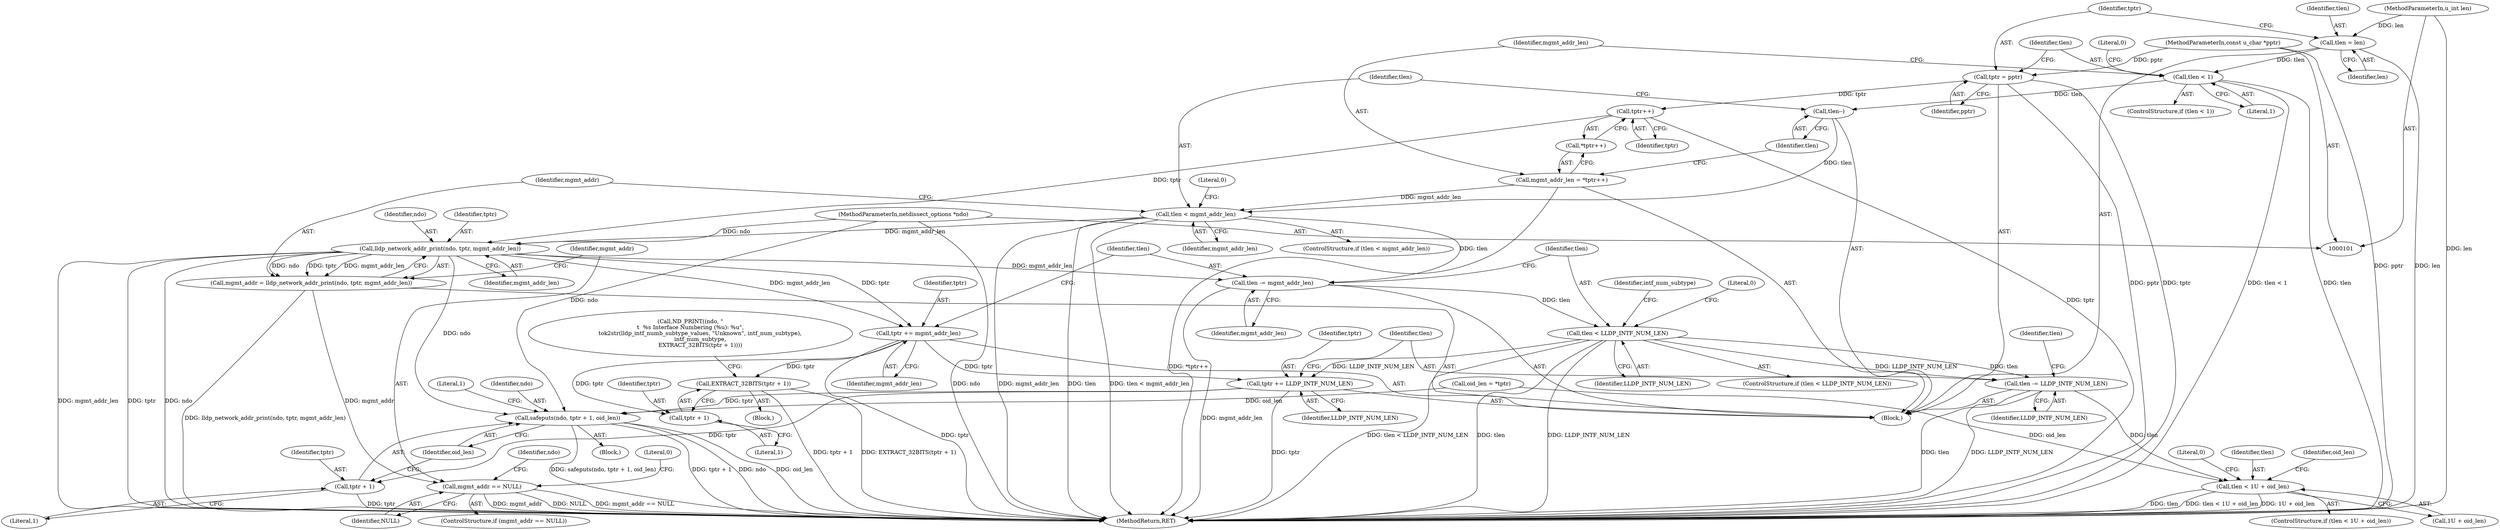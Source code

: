 digraph "0_tcpdump_a77ff09c46560bc895dea11dc9fe643486b056ac@pointer" {
"1000141" [label="(Call,lldp_network_addr_print(ndo, tptr, mgmt_addr_len))"];
"1000102" [label="(MethodParameterIn,netdissect_options *ndo)"];
"1000128" [label="(Call,tptr++)"];
"1000115" [label="(Call,tptr = pptr)"];
"1000103" [label="(MethodParameterIn,const u_char *pptr)"];
"1000133" [label="(Call,tlen < mgmt_addr_len)"];
"1000130" [label="(Call,tlen--)"];
"1000119" [label="(Call,tlen < 1)"];
"1000112" [label="(Call,tlen = len)"];
"1000104" [label="(MethodParameterIn,u_int len)"];
"1000125" [label="(Call,mgmt_addr_len = *tptr++)"];
"1000139" [label="(Call,mgmt_addr = lldp_network_addr_print(ndo, tptr, mgmt_addr_len))"];
"1000146" [label="(Call,mgmt_addr == NULL)"];
"1000160" [label="(Call,tptr += mgmt_addr_len)"];
"1000189" [label="(Call,EXTRACT_32BITS(tptr + 1))"];
"1000190" [label="(Call,tptr + 1)"];
"1000193" [label="(Call,tptr += LLDP_INTF_NUM_LEN)"];
"1000224" [label="(Call,safeputs(ndo, tptr + 1, oid_len))"];
"1000226" [label="(Call,tptr + 1)"];
"1000163" [label="(Call,tlen -= mgmt_addr_len)"];
"1000167" [label="(Call,tlen < LLDP_INTF_NUM_LEN)"];
"1000196" [label="(Call,tlen -= LLDP_INTF_NUM_LEN)"];
"1000207" [label="(Call,tlen < 1U + oid_len)"];
"1000154" [label="(Identifier,ndo)"];
"1000128" [label="(Call,tptr++)"];
"1000135" [label="(Identifier,mgmt_addr_len)"];
"1000142" [label="(Identifier,ndo)"];
"1000168" [label="(Identifier,tlen)"];
"1000189" [label="(Call,EXTRACT_32BITS(tptr + 1))"];
"1000148" [label="(Identifier,NULL)"];
"1000195" [label="(Identifier,LLDP_INTF_NUM_LEN)"];
"1000138" [label="(Literal,0)"];
"1000190" [label="(Call,tptr + 1)"];
"1000228" [label="(Literal,1)"];
"1000227" [label="(Identifier,tptr)"];
"1000217" [label="(Block,)"];
"1000112" [label="(Call,tlen = len)"];
"1000193" [label="(Call,tptr += LLDP_INTF_NUM_LEN)"];
"1000208" [label="(Identifier,tlen)"];
"1000117" [label="(Identifier,pptr)"];
"1000163" [label="(Call,tlen -= mgmt_addr_len)"];
"1000119" [label="(Call,tlen < 1)"];
"1000229" [label="(Identifier,oid_len)"];
"1000196" [label="(Call,tlen -= LLDP_INTF_NUM_LEN)"];
"1000169" [label="(Identifier,LLDP_INTF_NUM_LEN)"];
"1000216" [label="(Identifier,oid_len)"];
"1000224" [label="(Call,safeputs(ndo, tptr + 1, oid_len))"];
"1000139" [label="(Call,mgmt_addr = lldp_network_addr_print(ndo, tptr, mgmt_addr_len))"];
"1000120" [label="(Identifier,tlen)"];
"1000113" [label="(Identifier,tlen)"];
"1000226" [label="(Call,tptr + 1)"];
"1000174" [label="(Identifier,intf_num_subtype)"];
"1000166" [label="(ControlStructure,if (tlen < LLDP_INTF_NUM_LEN))"];
"1000206" [label="(ControlStructure,if (tlen < 1U + oid_len))"];
"1000225" [label="(Identifier,ndo)"];
"1000192" [label="(Literal,1)"];
"1000140" [label="(Identifier,mgmt_addr)"];
"1000202" [label="(Call,oid_len = *tptr)"];
"1000162" [label="(Identifier,mgmt_addr_len)"];
"1000145" [label="(ControlStructure,if (mgmt_addr == NULL))"];
"1000187" [label="(Block,)"];
"1000200" [label="(Identifier,tlen)"];
"1000209" [label="(Call,1U + oid_len)"];
"1000161" [label="(Identifier,tptr)"];
"1000151" [label="(Literal,0)"];
"1000125" [label="(Call,mgmt_addr_len = *tptr++)"];
"1000177" [label="(Call,ND_PRINT((ndo, \"\n\t  %s Interface Numbering (%u): %u\",\n           tok2str(lldp_intf_numb_subtype_values, \"Unknown\", intf_num_subtype),\n           intf_num_subtype,\n           EXTRACT_32BITS(tptr + 1))))"];
"1000131" [label="(Identifier,tlen)"];
"1000104" [label="(MethodParameterIn,u_int len)"];
"1000144" [label="(Identifier,mgmt_addr_len)"];
"1000143" [label="(Identifier,tptr)"];
"1000160" [label="(Call,tptr += mgmt_addr_len)"];
"1000116" [label="(Identifier,tptr)"];
"1000164" [label="(Identifier,tlen)"];
"1000232" [label="(MethodReturn,RET)"];
"1000127" [label="(Call,*tptr++)"];
"1000132" [label="(ControlStructure,if (tlen < mgmt_addr_len))"];
"1000118" [label="(ControlStructure,if (tlen < 1))"];
"1000165" [label="(Identifier,mgmt_addr_len)"];
"1000115" [label="(Call,tptr = pptr)"];
"1000207" [label="(Call,tlen < 1U + oid_len)"];
"1000146" [label="(Call,mgmt_addr == NULL)"];
"1000141" [label="(Call,lldp_network_addr_print(ndo, tptr, mgmt_addr_len))"];
"1000231" [label="(Literal,1)"];
"1000198" [label="(Identifier,LLDP_INTF_NUM_LEN)"];
"1000121" [label="(Literal,1)"];
"1000114" [label="(Identifier,len)"];
"1000105" [label="(Block,)"];
"1000194" [label="(Identifier,tptr)"];
"1000133" [label="(Call,tlen < mgmt_addr_len)"];
"1000191" [label="(Identifier,tptr)"];
"1000103" [label="(MethodParameterIn,const u_char *pptr)"];
"1000130" [label="(Call,tlen--)"];
"1000124" [label="(Literal,0)"];
"1000129" [label="(Identifier,tptr)"];
"1000126" [label="(Identifier,mgmt_addr_len)"];
"1000134" [label="(Identifier,tlen)"];
"1000102" [label="(MethodParameterIn,netdissect_options *ndo)"];
"1000147" [label="(Identifier,mgmt_addr)"];
"1000167" [label="(Call,tlen < LLDP_INTF_NUM_LEN)"];
"1000214" [label="(Literal,0)"];
"1000197" [label="(Identifier,tlen)"];
"1000172" [label="(Literal,0)"];
"1000141" -> "1000139"  [label="AST: "];
"1000141" -> "1000144"  [label="CFG: "];
"1000142" -> "1000141"  [label="AST: "];
"1000143" -> "1000141"  [label="AST: "];
"1000144" -> "1000141"  [label="AST: "];
"1000139" -> "1000141"  [label="CFG: "];
"1000141" -> "1000232"  [label="DDG: tptr"];
"1000141" -> "1000232"  [label="DDG: ndo"];
"1000141" -> "1000232"  [label="DDG: mgmt_addr_len"];
"1000141" -> "1000139"  [label="DDG: ndo"];
"1000141" -> "1000139"  [label="DDG: tptr"];
"1000141" -> "1000139"  [label="DDG: mgmt_addr_len"];
"1000102" -> "1000141"  [label="DDG: ndo"];
"1000128" -> "1000141"  [label="DDG: tptr"];
"1000133" -> "1000141"  [label="DDG: mgmt_addr_len"];
"1000141" -> "1000160"  [label="DDG: mgmt_addr_len"];
"1000141" -> "1000160"  [label="DDG: tptr"];
"1000141" -> "1000163"  [label="DDG: mgmt_addr_len"];
"1000141" -> "1000224"  [label="DDG: ndo"];
"1000102" -> "1000101"  [label="AST: "];
"1000102" -> "1000232"  [label="DDG: ndo"];
"1000102" -> "1000224"  [label="DDG: ndo"];
"1000128" -> "1000127"  [label="AST: "];
"1000128" -> "1000129"  [label="CFG: "];
"1000129" -> "1000128"  [label="AST: "];
"1000127" -> "1000128"  [label="CFG: "];
"1000128" -> "1000232"  [label="DDG: tptr"];
"1000115" -> "1000128"  [label="DDG: tptr"];
"1000115" -> "1000105"  [label="AST: "];
"1000115" -> "1000117"  [label="CFG: "];
"1000116" -> "1000115"  [label="AST: "];
"1000117" -> "1000115"  [label="AST: "];
"1000120" -> "1000115"  [label="CFG: "];
"1000115" -> "1000232"  [label="DDG: pptr"];
"1000115" -> "1000232"  [label="DDG: tptr"];
"1000103" -> "1000115"  [label="DDG: pptr"];
"1000103" -> "1000101"  [label="AST: "];
"1000103" -> "1000232"  [label="DDG: pptr"];
"1000133" -> "1000132"  [label="AST: "];
"1000133" -> "1000135"  [label="CFG: "];
"1000134" -> "1000133"  [label="AST: "];
"1000135" -> "1000133"  [label="AST: "];
"1000138" -> "1000133"  [label="CFG: "];
"1000140" -> "1000133"  [label="CFG: "];
"1000133" -> "1000232"  [label="DDG: tlen"];
"1000133" -> "1000232"  [label="DDG: tlen < mgmt_addr_len"];
"1000133" -> "1000232"  [label="DDG: mgmt_addr_len"];
"1000130" -> "1000133"  [label="DDG: tlen"];
"1000125" -> "1000133"  [label="DDG: mgmt_addr_len"];
"1000133" -> "1000163"  [label="DDG: tlen"];
"1000130" -> "1000105"  [label="AST: "];
"1000130" -> "1000131"  [label="CFG: "];
"1000131" -> "1000130"  [label="AST: "];
"1000134" -> "1000130"  [label="CFG: "];
"1000119" -> "1000130"  [label="DDG: tlen"];
"1000119" -> "1000118"  [label="AST: "];
"1000119" -> "1000121"  [label="CFG: "];
"1000120" -> "1000119"  [label="AST: "];
"1000121" -> "1000119"  [label="AST: "];
"1000124" -> "1000119"  [label="CFG: "];
"1000126" -> "1000119"  [label="CFG: "];
"1000119" -> "1000232"  [label="DDG: tlen < 1"];
"1000119" -> "1000232"  [label="DDG: tlen"];
"1000112" -> "1000119"  [label="DDG: tlen"];
"1000112" -> "1000105"  [label="AST: "];
"1000112" -> "1000114"  [label="CFG: "];
"1000113" -> "1000112"  [label="AST: "];
"1000114" -> "1000112"  [label="AST: "];
"1000116" -> "1000112"  [label="CFG: "];
"1000112" -> "1000232"  [label="DDG: len"];
"1000104" -> "1000112"  [label="DDG: len"];
"1000104" -> "1000101"  [label="AST: "];
"1000104" -> "1000232"  [label="DDG: len"];
"1000125" -> "1000105"  [label="AST: "];
"1000125" -> "1000127"  [label="CFG: "];
"1000126" -> "1000125"  [label="AST: "];
"1000127" -> "1000125"  [label="AST: "];
"1000131" -> "1000125"  [label="CFG: "];
"1000125" -> "1000232"  [label="DDG: *tptr++"];
"1000139" -> "1000105"  [label="AST: "];
"1000140" -> "1000139"  [label="AST: "];
"1000147" -> "1000139"  [label="CFG: "];
"1000139" -> "1000232"  [label="DDG: lldp_network_addr_print(ndo, tptr, mgmt_addr_len)"];
"1000139" -> "1000146"  [label="DDG: mgmt_addr"];
"1000146" -> "1000145"  [label="AST: "];
"1000146" -> "1000148"  [label="CFG: "];
"1000147" -> "1000146"  [label="AST: "];
"1000148" -> "1000146"  [label="AST: "];
"1000151" -> "1000146"  [label="CFG: "];
"1000154" -> "1000146"  [label="CFG: "];
"1000146" -> "1000232"  [label="DDG: NULL"];
"1000146" -> "1000232"  [label="DDG: mgmt_addr == NULL"];
"1000146" -> "1000232"  [label="DDG: mgmt_addr"];
"1000160" -> "1000105"  [label="AST: "];
"1000160" -> "1000162"  [label="CFG: "];
"1000161" -> "1000160"  [label="AST: "];
"1000162" -> "1000160"  [label="AST: "];
"1000164" -> "1000160"  [label="CFG: "];
"1000160" -> "1000232"  [label="DDG: tptr"];
"1000160" -> "1000189"  [label="DDG: tptr"];
"1000160" -> "1000190"  [label="DDG: tptr"];
"1000160" -> "1000193"  [label="DDG: tptr"];
"1000189" -> "1000187"  [label="AST: "];
"1000189" -> "1000190"  [label="CFG: "];
"1000190" -> "1000189"  [label="AST: "];
"1000177" -> "1000189"  [label="CFG: "];
"1000189" -> "1000232"  [label="DDG: tptr + 1"];
"1000189" -> "1000232"  [label="DDG: EXTRACT_32BITS(tptr + 1)"];
"1000190" -> "1000192"  [label="CFG: "];
"1000191" -> "1000190"  [label="AST: "];
"1000192" -> "1000190"  [label="AST: "];
"1000193" -> "1000105"  [label="AST: "];
"1000193" -> "1000195"  [label="CFG: "];
"1000194" -> "1000193"  [label="AST: "];
"1000195" -> "1000193"  [label="AST: "];
"1000197" -> "1000193"  [label="CFG: "];
"1000193" -> "1000232"  [label="DDG: tptr"];
"1000167" -> "1000193"  [label="DDG: LLDP_INTF_NUM_LEN"];
"1000193" -> "1000224"  [label="DDG: tptr"];
"1000193" -> "1000226"  [label="DDG: tptr"];
"1000224" -> "1000217"  [label="AST: "];
"1000224" -> "1000229"  [label="CFG: "];
"1000225" -> "1000224"  [label="AST: "];
"1000226" -> "1000224"  [label="AST: "];
"1000229" -> "1000224"  [label="AST: "];
"1000231" -> "1000224"  [label="CFG: "];
"1000224" -> "1000232"  [label="DDG: tptr + 1"];
"1000224" -> "1000232"  [label="DDG: ndo"];
"1000224" -> "1000232"  [label="DDG: oid_len"];
"1000224" -> "1000232"  [label="DDG: safeputs(ndo, tptr + 1, oid_len)"];
"1000202" -> "1000224"  [label="DDG: oid_len"];
"1000226" -> "1000228"  [label="CFG: "];
"1000227" -> "1000226"  [label="AST: "];
"1000228" -> "1000226"  [label="AST: "];
"1000229" -> "1000226"  [label="CFG: "];
"1000226" -> "1000232"  [label="DDG: tptr"];
"1000163" -> "1000105"  [label="AST: "];
"1000163" -> "1000165"  [label="CFG: "];
"1000164" -> "1000163"  [label="AST: "];
"1000165" -> "1000163"  [label="AST: "];
"1000168" -> "1000163"  [label="CFG: "];
"1000163" -> "1000232"  [label="DDG: mgmt_addr_len"];
"1000163" -> "1000167"  [label="DDG: tlen"];
"1000167" -> "1000166"  [label="AST: "];
"1000167" -> "1000169"  [label="CFG: "];
"1000168" -> "1000167"  [label="AST: "];
"1000169" -> "1000167"  [label="AST: "];
"1000172" -> "1000167"  [label="CFG: "];
"1000174" -> "1000167"  [label="CFG: "];
"1000167" -> "1000232"  [label="DDG: tlen"];
"1000167" -> "1000232"  [label="DDG: LLDP_INTF_NUM_LEN"];
"1000167" -> "1000232"  [label="DDG: tlen < LLDP_INTF_NUM_LEN"];
"1000167" -> "1000196"  [label="DDG: LLDP_INTF_NUM_LEN"];
"1000167" -> "1000196"  [label="DDG: tlen"];
"1000196" -> "1000105"  [label="AST: "];
"1000196" -> "1000198"  [label="CFG: "];
"1000197" -> "1000196"  [label="AST: "];
"1000198" -> "1000196"  [label="AST: "];
"1000200" -> "1000196"  [label="CFG: "];
"1000196" -> "1000232"  [label="DDG: tlen"];
"1000196" -> "1000232"  [label="DDG: LLDP_INTF_NUM_LEN"];
"1000196" -> "1000207"  [label="DDG: tlen"];
"1000207" -> "1000206"  [label="AST: "];
"1000207" -> "1000209"  [label="CFG: "];
"1000208" -> "1000207"  [label="AST: "];
"1000209" -> "1000207"  [label="AST: "];
"1000214" -> "1000207"  [label="CFG: "];
"1000216" -> "1000207"  [label="CFG: "];
"1000207" -> "1000232"  [label="DDG: 1U + oid_len"];
"1000207" -> "1000232"  [label="DDG: tlen"];
"1000207" -> "1000232"  [label="DDG: tlen < 1U + oid_len"];
"1000202" -> "1000207"  [label="DDG: oid_len"];
}
